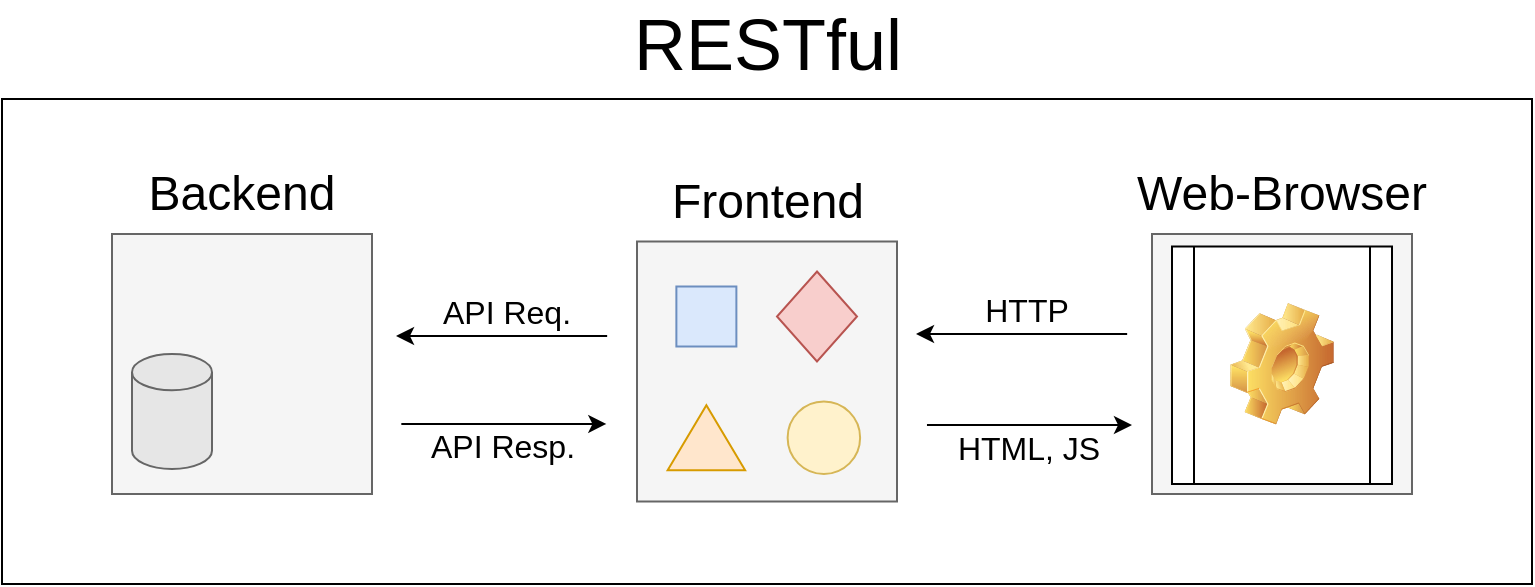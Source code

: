 <mxfile version="14.6.11" type="device"><diagram id="3M71O4JkgQZt8hfbVHqj" name="Page-1"><mxGraphModel dx="1363" dy="534" grid="1" gridSize="10" guides="1" tooltips="1" connect="1" arrows="1" fold="1" page="0" pageScale="1" pageWidth="850" pageHeight="1100" math="0" shadow="0"><root><mxCell id="0"/><mxCell id="1" parent="0"/><mxCell id="Klex81a1oSeH_f92z-6F-1" value="" style="rounded=0;whiteSpace=wrap;html=1;" vertex="1" parent="1"><mxGeometry x="-165" y="417.5" width="765" height="242.5" as="geometry"/></mxCell><mxCell id="Klex81a1oSeH_f92z-6F-3" value="&lt;font style=&quot;font-size: 36px&quot;&gt;RESTful&lt;/font&gt;" style="text;html=1;strokeColor=none;fillColor=none;align=center;verticalAlign=middle;whiteSpace=wrap;rounded=0;" vertex="1" parent="1"><mxGeometry x="22.5" y="380" width="390" height="20" as="geometry"/></mxCell><mxCell id="Klex81a1oSeH_f92z-6F-5" value="" style="rounded=0;whiteSpace=wrap;html=1;fillColor=#f5f5f5;strokeColor=#666666;fontColor=#333333;" vertex="1" parent="1"><mxGeometry x="152.5" y="488.75" width="130" height="130" as="geometry"/></mxCell><mxCell id="Klex81a1oSeH_f92z-6F-6" value="&lt;font style=&quot;font-size: 24px&quot;&gt;Frontend&lt;/font&gt;" style="text;html=1;strokeColor=none;fillColor=none;align=center;verticalAlign=middle;whiteSpace=wrap;rounded=0;" vertex="1" parent="1"><mxGeometry x="152.5" y="458.75" width="130" height="20" as="geometry"/></mxCell><mxCell id="Klex81a1oSeH_f92z-6F-7" value="" style="rhombus;whiteSpace=wrap;html=1;fillColor=#f8cecc;strokeColor=#b85450;" vertex="1" parent="1"><mxGeometry x="222.5" y="503.75" width="40" height="45" as="geometry"/></mxCell><mxCell id="Klex81a1oSeH_f92z-6F-8" value="" style="rounded=0;whiteSpace=wrap;html=1;fillColor=#dae8fc;strokeColor=#6c8ebf;" vertex="1" parent="1"><mxGeometry x="172.19" y="511.25" width="30" height="30" as="geometry"/></mxCell><mxCell id="Klex81a1oSeH_f92z-6F-9" value="" style="triangle;whiteSpace=wrap;html=1;rotation=-90;fillColor=#ffe6cc;strokeColor=#d79b00;" vertex="1" parent="1"><mxGeometry x="170.94" y="567.5" width="32.5" height="38.75" as="geometry"/></mxCell><mxCell id="Klex81a1oSeH_f92z-6F-10" value="" style="ellipse;whiteSpace=wrap;html=1;aspect=fixed;fillColor=#fff2cc;strokeColor=#d6b656;" vertex="1" parent="1"><mxGeometry x="227.81" y="568.75" width="36.25" height="36.25" as="geometry"/></mxCell><mxCell id="Klex81a1oSeH_f92z-6F-11" value="" style="rounded=0;whiteSpace=wrap;html=1;fillColor=#f5f5f5;strokeColor=#666666;fontColor=#333333;" vertex="1" parent="1"><mxGeometry x="-110" y="485" width="130" height="130" as="geometry"/></mxCell><mxCell id="Klex81a1oSeH_f92z-6F-12" value="&lt;font style=&quot;font-size: 24px&quot;&gt;Backend&lt;/font&gt;" style="text;html=1;strokeColor=none;fillColor=none;align=center;verticalAlign=middle;whiteSpace=wrap;rounded=0;" vertex="1" parent="1"><mxGeometry x="-110" y="455" width="130" height="20" as="geometry"/></mxCell><mxCell id="Klex81a1oSeH_f92z-6F-13" value="" style="shape=cylinder3;whiteSpace=wrap;html=1;boundedLbl=1;backgroundOutline=1;size=9.069;strokeColor=#666666;fontColor=#333333;fillColor=#E6E6E6;" vertex="1" parent="1"><mxGeometry x="-100" y="545" width="40" height="57.5" as="geometry"/></mxCell><mxCell id="Klex81a1oSeH_f92z-6F-14" value="" style="rounded=0;whiteSpace=wrap;html=1;fillColor=#f5f5f5;strokeColor=#666666;fontColor=#333333;" vertex="1" parent="1"><mxGeometry x="410" y="485" width="130" height="130" as="geometry"/></mxCell><mxCell id="Klex81a1oSeH_f92z-6F-15" value="&lt;font style=&quot;font-size: 24px&quot;&gt;Web-Browser&lt;/font&gt;" style="text;html=1;strokeColor=none;fillColor=none;align=center;verticalAlign=middle;whiteSpace=wrap;rounded=0;" vertex="1" parent="1"><mxGeometry x="400" y="455" width="150" height="20" as="geometry"/></mxCell><mxCell id="Klex81a1oSeH_f92z-6F-16" value="" style="shape=process;whiteSpace=wrap;html=1;backgroundOutline=1;" vertex="1" parent="1"><mxGeometry x="420" y="491.25" width="110" height="118.75" as="geometry"/></mxCell><mxCell id="Klex81a1oSeH_f92z-6F-19" value="" style="shape=image;html=1;verticalLabelPosition=bottom;verticalAlign=top;imageAspect=1;aspect=fixed;image=img/clipart/Gear_128x128.png" vertex="1" parent="1"><mxGeometry x="449" y="519.5" width="52" height="61" as="geometry"/></mxCell><mxCell id="Klex81a1oSeH_f92z-6F-24" value="" style="endArrow=classic;html=1;entryX=0.597;entryY=0.493;entryDx=0;entryDy=0;entryPerimeter=0;exitX=0.735;exitY=0.493;exitDx=0;exitDy=0;exitPerimeter=0;" edge="1" parent="1"><mxGeometry width="50" height="50" relative="1" as="geometry"><mxPoint x="137.575" y="536.003" as="sourcePoint"/><mxPoint x="32.005" y="536.003" as="targetPoint"/></mxGeometry></mxCell><mxCell id="Klex81a1oSeH_f92z-6F-25" value="&lt;div&gt;API Req.&lt;/div&gt;" style="edgeLabel;html=1;align=center;verticalAlign=middle;resizable=0;points=[];fontSize=16;" vertex="1" connectable="0" parent="Klex81a1oSeH_f92z-6F-24"><mxGeometry x="0.154" y="1" relative="1" as="geometry"><mxPoint x="10" y="-13" as="offset"/></mxGeometry></mxCell><mxCell id="Klex81a1oSeH_f92z-6F-26" value="" style="endArrow=classic;html=1;entryX=0.597;entryY=0.493;entryDx=0;entryDy=0;entryPerimeter=0;exitX=0.735;exitY=0.493;exitDx=0;exitDy=0;exitPerimeter=0;" edge="1" parent="1"><mxGeometry width="50" height="50" relative="1" as="geometry"><mxPoint x="397.575" y="535.003" as="sourcePoint"/><mxPoint x="292.005" y="535.003" as="targetPoint"/></mxGeometry></mxCell><mxCell id="Klex81a1oSeH_f92z-6F-27" value="&lt;div&gt;HTTP&lt;/div&gt;" style="edgeLabel;html=1;align=center;verticalAlign=middle;resizable=0;points=[];fontSize=16;" vertex="1" connectable="0" parent="Klex81a1oSeH_f92z-6F-26"><mxGeometry x="0.154" y="1" relative="1" as="geometry"><mxPoint x="10" y="-13" as="offset"/></mxGeometry></mxCell><mxCell id="Klex81a1oSeH_f92z-6F-32" value="" style="endArrow=classic;html=1;fontSize=16;exitX=0.261;exitY=0.67;exitDx=0;exitDy=0;exitPerimeter=0;entryX=0.395;entryY=0.67;entryDx=0;entryDy=0;entryPerimeter=0;" edge="1" parent="1" source="Klex81a1oSeH_f92z-6F-1" target="Klex81a1oSeH_f92z-6F-1"><mxGeometry width="50" height="50" relative="1" as="geometry"><mxPoint x="170" y="520" as="sourcePoint"/><mxPoint x="220" y="470" as="targetPoint"/></mxGeometry></mxCell><mxCell id="Klex81a1oSeH_f92z-6F-34" value="&lt;div&gt;API Resp.&lt;/div&gt;" style="edgeLabel;html=1;align=center;verticalAlign=middle;resizable=0;points=[];fontSize=16;" vertex="1" connectable="0" parent="Klex81a1oSeH_f92z-6F-32"><mxGeometry x="0.864" relative="1" as="geometry"><mxPoint x="-45" y="11" as="offset"/></mxGeometry></mxCell><mxCell id="Klex81a1oSeH_f92z-6F-35" value="" style="endArrow=classic;html=1;fontSize=16;exitX=0.261;exitY=0.67;exitDx=0;exitDy=0;exitPerimeter=0;entryX=0.395;entryY=0.67;entryDx=0;entryDy=0;entryPerimeter=0;" edge="1" parent="1"><mxGeometry width="50" height="50" relative="1" as="geometry"><mxPoint x="297.485" y="580.495" as="sourcePoint"/><mxPoint x="399.995" y="580.495" as="targetPoint"/></mxGeometry></mxCell><mxCell id="Klex81a1oSeH_f92z-6F-36" value="&lt;div&gt;HTML, JS&lt;br&gt;&lt;/div&gt;" style="edgeLabel;html=1;align=center;verticalAlign=middle;resizable=0;points=[];fontSize=16;" vertex="1" connectable="0" parent="Klex81a1oSeH_f92z-6F-35"><mxGeometry x="0.864" relative="1" as="geometry"><mxPoint x="-45" y="11" as="offset"/></mxGeometry></mxCell></root></mxGraphModel></diagram></mxfile>